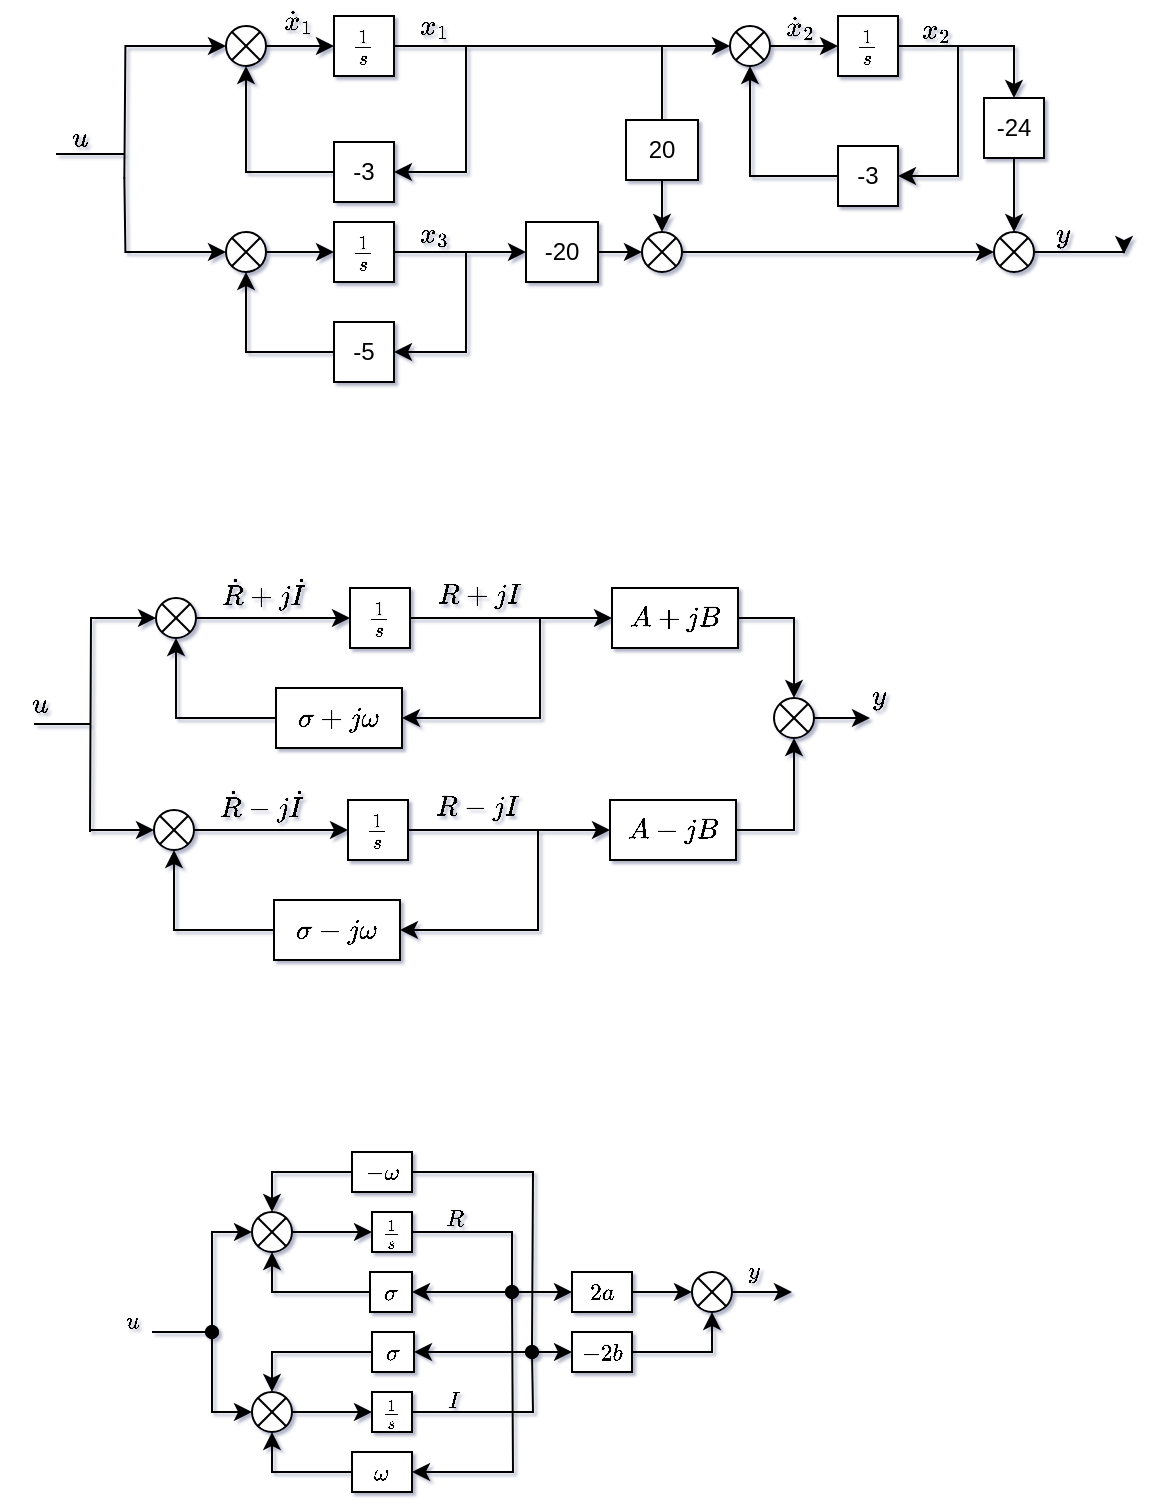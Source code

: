 <mxfile>
    <diagram id="BB-P8LQBv9p690ByxCHv" name="Página-1">
        <mxGraphModel dx="604" dy="422" grid="1" gridSize="1" guides="0" tooltips="1" connect="1" arrows="1" fold="1" page="1" pageScale="1" pageWidth="827" pageHeight="1169" background="none" math="1" shadow="1">
            <root>
                <mxCell id="0"/>
                <mxCell id="1" parent="0"/>
                <mxCell id="FZvzwjzBKpcImFm5YrXo-7" value="\(x_2\)" style="text;html=1;align=center;verticalAlign=middle;resizable=0;points=[];autosize=1;" parent="1" vertex="1">
                    <mxGeometry x="639" y="119" width="54" height="28" as="geometry"/>
                </mxCell>
                <mxCell id="_RkswcxPKLXW6ceY8JrJ-8" style="edgeStyle=orthogonalEdgeStyle;rounded=0;orthogonalLoop=1;jettySize=auto;html=1;exitX=1;exitY=0.5;exitDx=0;exitDy=0;entryX=1;entryY=0.5;entryDx=0;entryDy=0;" parent="1" source="_RkswcxPKLXW6ceY8JrJ-1" target="_RkswcxPKLXW6ceY8JrJ-4" edge="1">
                    <mxGeometry relative="1" as="geometry">
                        <Array as="points">
                            <mxPoint x="431" y="141"/>
                            <mxPoint x="431" y="204"/>
                        </Array>
                    </mxGeometry>
                </mxCell>
                <mxCell id="_RkswcxPKLXW6ceY8JrJ-1" value="\(\frac{1}{s}\)" style="rounded=0;whiteSpace=wrap;html=1;" parent="1" vertex="1">
                    <mxGeometry x="365" y="126" width="30" height="30" as="geometry"/>
                </mxCell>
                <mxCell id="_RkswcxPKLXW6ceY8JrJ-5" value="" style="edgeStyle=orthogonalEdgeStyle;rounded=0;orthogonalLoop=1;jettySize=auto;html=1;" parent="1" source="_RkswcxPKLXW6ceY8JrJ-2" target="_RkswcxPKLXW6ceY8JrJ-1" edge="1">
                    <mxGeometry relative="1" as="geometry"/>
                </mxCell>
                <mxCell id="0LmL37Ir94_41o80-0yw-110" style="edgeStyle=orthogonalEdgeStyle;rounded=0;orthogonalLoop=1;jettySize=auto;html=1;exitX=0;exitY=0.5;exitDx=0;exitDy=0;fontSize=10;startArrow=classic;startFill=1;endArrow=none;endFill=0;" parent="1" source="_RkswcxPKLXW6ceY8JrJ-2" edge="1">
                    <mxGeometry relative="1" as="geometry">
                        <mxPoint x="260.176" y="207.353" as="targetPoint"/>
                    </mxGeometry>
                </mxCell>
                <mxCell id="_RkswcxPKLXW6ceY8JrJ-2" value="" style="shape=sumEllipse;perimeter=ellipsePerimeter;whiteSpace=wrap;html=1;backgroundOutline=1;" parent="1" vertex="1">
                    <mxGeometry x="311" y="131" width="20" height="20" as="geometry"/>
                </mxCell>
                <mxCell id="_RkswcxPKLXW6ceY8JrJ-7" style="edgeStyle=orthogonalEdgeStyle;rounded=0;orthogonalLoop=1;jettySize=auto;html=1;entryX=0.5;entryY=1;entryDx=0;entryDy=0;" parent="1" source="_RkswcxPKLXW6ceY8JrJ-4" target="_RkswcxPKLXW6ceY8JrJ-2" edge="1">
                    <mxGeometry relative="1" as="geometry"/>
                </mxCell>
                <mxCell id="_RkswcxPKLXW6ceY8JrJ-4" value="-3" style="rounded=0;whiteSpace=wrap;html=1;" parent="1" vertex="1">
                    <mxGeometry x="365" y="189" width="30" height="30" as="geometry"/>
                </mxCell>
                <mxCell id="_RkswcxPKLXW6ceY8JrJ-9" style="edgeStyle=orthogonalEdgeStyle;rounded=0;orthogonalLoop=1;jettySize=auto;html=1;exitX=1;exitY=0.5;exitDx=0;exitDy=0;entryX=1;entryY=0.5;entryDx=0;entryDy=0;" parent="1" source="_RkswcxPKLXW6ceY8JrJ-10" target="_RkswcxPKLXW6ceY8JrJ-14" edge="1">
                    <mxGeometry relative="1" as="geometry">
                        <Array as="points">
                            <mxPoint x="431" y="244"/>
                            <mxPoint x="431" y="294"/>
                        </Array>
                    </mxGeometry>
                </mxCell>
                <mxCell id="_RkswcxPKLXW6ceY8JrJ-10" value="\(\frac{1}{s}\)" style="rounded=0;whiteSpace=wrap;html=1;" parent="1" vertex="1">
                    <mxGeometry x="365" y="229" width="30" height="30" as="geometry"/>
                </mxCell>
                <mxCell id="_RkswcxPKLXW6ceY8JrJ-11" value="" style="edgeStyle=orthogonalEdgeStyle;rounded=0;orthogonalLoop=1;jettySize=auto;html=1;" parent="1" source="_RkswcxPKLXW6ceY8JrJ-12" target="_RkswcxPKLXW6ceY8JrJ-10" edge="1">
                    <mxGeometry relative="1" as="geometry"/>
                </mxCell>
                <mxCell id="0LmL37Ir94_41o80-0yw-111" style="edgeStyle=orthogonalEdgeStyle;rounded=0;orthogonalLoop=1;jettySize=auto;html=1;exitX=0;exitY=0.5;exitDx=0;exitDy=0;fontSize=10;startArrow=classic;startFill=1;endArrow=none;endFill=0;" parent="1" source="_RkswcxPKLXW6ceY8JrJ-12" edge="1">
                    <mxGeometry relative="1" as="geometry">
                        <mxPoint x="260.176" y="206.765" as="targetPoint"/>
                    </mxGeometry>
                </mxCell>
                <mxCell id="_RkswcxPKLXW6ceY8JrJ-12" value="" style="shape=sumEllipse;perimeter=ellipsePerimeter;whiteSpace=wrap;html=1;backgroundOutline=1;" parent="1" vertex="1">
                    <mxGeometry x="311" y="234" width="20" height="20" as="geometry"/>
                </mxCell>
                <mxCell id="_RkswcxPKLXW6ceY8JrJ-13" style="edgeStyle=orthogonalEdgeStyle;rounded=0;orthogonalLoop=1;jettySize=auto;html=1;entryX=0.5;entryY=1;entryDx=0;entryDy=0;" parent="1" source="_RkswcxPKLXW6ceY8JrJ-14" target="_RkswcxPKLXW6ceY8JrJ-12" edge="1">
                    <mxGeometry relative="1" as="geometry"/>
                </mxCell>
                <mxCell id="_RkswcxPKLXW6ceY8JrJ-14" value="-5" style="rounded=0;whiteSpace=wrap;html=1;" parent="1" vertex="1">
                    <mxGeometry x="365" y="279" width="30" height="30" as="geometry"/>
                </mxCell>
                <mxCell id="_RkswcxPKLXW6ceY8JrJ-21" value="" style="endArrow=none;html=1;" parent="1" edge="1">
                    <mxGeometry width="50" height="50" relative="1" as="geometry">
                        <mxPoint x="226" y="195" as="sourcePoint"/>
                        <mxPoint x="260" y="195" as="targetPoint"/>
                    </mxGeometry>
                </mxCell>
                <mxCell id="0LmL37Ir94_41o80-0yw-107" style="edgeStyle=orthogonalEdgeStyle;rounded=0;orthogonalLoop=1;jettySize=auto;html=1;exitX=1;exitY=0.5;exitDx=0;exitDy=0;entryX=0;entryY=0.5;entryDx=0;entryDy=0;fontSize=10;startArrow=none;startFill=0;endArrow=classic;endFill=1;" parent="1" source="_RkswcxPKLXW6ceY8JrJ-27" target="FZvzwjzBKpcImFm5YrXo-18" edge="1">
                    <mxGeometry relative="1" as="geometry"/>
                </mxCell>
                <mxCell id="0LmL37Ir94_41o80-0yw-109" style="edgeStyle=orthogonalEdgeStyle;rounded=0;orthogonalLoop=1;jettySize=auto;html=1;exitX=0;exitY=0.5;exitDx=0;exitDy=0;fontSize=10;startArrow=classic;startFill=1;endArrow=none;endFill=0;" parent="1" source="_RkswcxPKLXW6ceY8JrJ-27" edge="1">
                    <mxGeometry relative="1" as="geometry">
                        <mxPoint x="431" y="244" as="targetPoint"/>
                    </mxGeometry>
                </mxCell>
                <mxCell id="_RkswcxPKLXW6ceY8JrJ-27" value="-20" style="rounded=0;whiteSpace=wrap;html=1;" parent="1" vertex="1">
                    <mxGeometry x="461" y="229" width="36" height="30" as="geometry"/>
                </mxCell>
                <mxCell id="_RkswcxPKLXW6ceY8JrJ-36" style="edgeStyle=orthogonalEdgeStyle;rounded=0;orthogonalLoop=1;jettySize=auto;html=1;exitX=1;exitY=0.5;exitDx=0;exitDy=0;startArrow=none;startFill=0;endArrow=classic;endFill=1;" parent="1" source="_RkswcxPKLXW6ceY8JrJ-32" edge="1">
                    <mxGeometry relative="1" as="geometry">
                        <mxPoint x="760" y="245" as="targetPoint"/>
                        <Array as="points">
                            <mxPoint x="755" y="244"/>
                            <mxPoint x="755" y="244"/>
                        </Array>
                    </mxGeometry>
                </mxCell>
                <mxCell id="FZvzwjzBKpcImFm5YrXo-23" style="edgeStyle=orthogonalEdgeStyle;rounded=0;orthogonalLoop=1;jettySize=auto;html=1;exitX=0.5;exitY=0;exitDx=0;exitDy=0;entryX=0.5;entryY=1;entryDx=0;entryDy=0;startArrow=classic;startFill=1;endArrow=none;endFill=0;" parent="1" source="_RkswcxPKLXW6ceY8JrJ-32" target="FZvzwjzBKpcImFm5YrXo-11" edge="1">
                    <mxGeometry relative="1" as="geometry"/>
                </mxCell>
                <mxCell id="FZvzwjzBKpcImFm5YrXo-24" style="edgeStyle=orthogonalEdgeStyle;rounded=0;orthogonalLoop=1;jettySize=auto;html=1;exitX=0;exitY=0.5;exitDx=0;exitDy=0;entryX=1;entryY=0.5;entryDx=0;entryDy=0;startArrow=classic;startFill=1;endArrow=none;endFill=0;" parent="1" source="_RkswcxPKLXW6ceY8JrJ-32" target="FZvzwjzBKpcImFm5YrXo-18" edge="1">
                    <mxGeometry relative="1" as="geometry"/>
                </mxCell>
                <mxCell id="_RkswcxPKLXW6ceY8JrJ-32" value="" style="shape=sumEllipse;perimeter=ellipsePerimeter;whiteSpace=wrap;html=1;backgroundOutline=1;" parent="1" vertex="1">
                    <mxGeometry x="695" y="234" width="20" height="20" as="geometry"/>
                </mxCell>
                <mxCell id="_RkswcxPKLXW6ceY8JrJ-37" value="\(x_1\)" style="text;html=1;align=center;verticalAlign=middle;resizable=0;points=[];autosize=1;" parent="1" vertex="1">
                    <mxGeometry x="392" y="121" width="46" height="20" as="geometry"/>
                </mxCell>
                <mxCell id="_RkswcxPKLXW6ceY8JrJ-38" value="\(x_3\)" style="text;html=1;align=center;verticalAlign=middle;resizable=0;points=[];autosize=1;" parent="1" vertex="1">
                    <mxGeometry x="388" y="221" width="54" height="28" as="geometry"/>
                </mxCell>
                <mxCell id="_RkswcxPKLXW6ceY8JrJ-40" value="\(y\)" style="text;html=1;align=center;verticalAlign=middle;resizable=0;points=[];autosize=1;" parent="1" vertex="1">
                    <mxGeometry x="713" y="225" width="32" height="20" as="geometry"/>
                </mxCell>
                <mxCell id="_RkswcxPKLXW6ceY8JrJ-41" value="\(u\)" style="text;html=1;align=center;verticalAlign=middle;resizable=0;points=[];autosize=1;" parent="1" vertex="1">
                    <mxGeometry x="222" y="177" width="32" height="20" as="geometry"/>
                </mxCell>
                <mxCell id="_RkswcxPKLXW6ceY8JrJ-42" value="\(\dot{x}_1\)" style="text;html=1;align=center;verticalAlign=middle;resizable=0;points=[];autosize=1;" parent="1" vertex="1">
                    <mxGeometry x="310" y="119" width="74" height="20" as="geometry"/>
                </mxCell>
                <mxCell id="FZvzwjzBKpcImFm5YrXo-1" style="edgeStyle=orthogonalEdgeStyle;rounded=0;orthogonalLoop=1;jettySize=auto;html=1;exitX=1;exitY=0.5;exitDx=0;exitDy=0;entryX=1;entryY=0.5;entryDx=0;entryDy=0;" parent="1" source="FZvzwjzBKpcImFm5YrXo-2" target="FZvzwjzBKpcImFm5YrXo-6" edge="1">
                    <mxGeometry relative="1" as="geometry">
                        <Array as="points">
                            <mxPoint x="677" y="141"/>
                            <mxPoint x="677" y="206"/>
                        </Array>
                    </mxGeometry>
                </mxCell>
                <mxCell id="FZvzwjzBKpcImFm5YrXo-2" value="\(\frac{1}{s}\)" style="rounded=0;whiteSpace=wrap;html=1;" parent="1" vertex="1">
                    <mxGeometry x="617" y="126" width="30" height="30" as="geometry"/>
                </mxCell>
                <mxCell id="FZvzwjzBKpcImFm5YrXo-3" value="" style="edgeStyle=orthogonalEdgeStyle;rounded=0;orthogonalLoop=1;jettySize=auto;html=1;" parent="1" source="FZvzwjzBKpcImFm5YrXo-4" target="FZvzwjzBKpcImFm5YrXo-2" edge="1">
                    <mxGeometry relative="1" as="geometry"/>
                </mxCell>
                <mxCell id="FZvzwjzBKpcImFm5YrXo-10" style="edgeStyle=orthogonalEdgeStyle;rounded=0;orthogonalLoop=1;jettySize=auto;html=1;startArrow=classic;startFill=1;endArrow=none;endFill=0;" parent="1" source="FZvzwjzBKpcImFm5YrXo-4" edge="1">
                    <mxGeometry relative="1" as="geometry">
                        <mxPoint x="431" y="141" as="targetPoint"/>
                        <Array as="points">
                            <mxPoint x="489" y="141"/>
                        </Array>
                    </mxGeometry>
                </mxCell>
                <mxCell id="FZvzwjzBKpcImFm5YrXo-4" value="" style="shape=sumEllipse;perimeter=ellipsePerimeter;whiteSpace=wrap;html=1;backgroundOutline=1;" parent="1" vertex="1">
                    <mxGeometry x="563" y="131" width="20" height="20" as="geometry"/>
                </mxCell>
                <mxCell id="FZvzwjzBKpcImFm5YrXo-5" style="edgeStyle=orthogonalEdgeStyle;rounded=0;orthogonalLoop=1;jettySize=auto;html=1;entryX=0.5;entryY=1;entryDx=0;entryDy=0;" parent="1" source="FZvzwjzBKpcImFm5YrXo-6" target="FZvzwjzBKpcImFm5YrXo-4" edge="1">
                    <mxGeometry relative="1" as="geometry"/>
                </mxCell>
                <mxCell id="FZvzwjzBKpcImFm5YrXo-6" value="-3" style="rounded=0;whiteSpace=wrap;html=1;" parent="1" vertex="1">
                    <mxGeometry x="617" y="191" width="30" height="30" as="geometry"/>
                </mxCell>
                <mxCell id="FZvzwjzBKpcImFm5YrXo-8" value="\(\dot{x}_2\)" style="text;html=1;align=center;verticalAlign=middle;resizable=0;points=[];autosize=1;" parent="1" vertex="1">
                    <mxGeometry x="557" y="118" width="82" height="28" as="geometry"/>
                </mxCell>
                <mxCell id="0LmL37Ir94_41o80-0yw-114" style="edgeStyle=orthogonalEdgeStyle;rounded=0;orthogonalLoop=1;jettySize=auto;html=1;exitX=0.5;exitY=0;exitDx=0;exitDy=0;fontSize=10;startArrow=classic;startFill=1;endArrow=none;endFill=0;" parent="1" source="FZvzwjzBKpcImFm5YrXo-11" edge="1">
                    <mxGeometry relative="1" as="geometry">
                        <mxPoint x="677" y="141" as="targetPoint"/>
                        <Array as="points">
                            <mxPoint x="705" y="141"/>
                        </Array>
                    </mxGeometry>
                </mxCell>
                <mxCell id="FZvzwjzBKpcImFm5YrXo-11" value="-24" style="rounded=0;whiteSpace=wrap;html=1;" parent="1" vertex="1">
                    <mxGeometry x="690" y="167" width="30" height="30" as="geometry"/>
                </mxCell>
                <mxCell id="FZvzwjzBKpcImFm5YrXo-19" style="edgeStyle=orthogonalEdgeStyle;rounded=0;orthogonalLoop=1;jettySize=auto;html=1;exitX=0.5;exitY=0;exitDx=0;exitDy=0;startArrow=none;startFill=1;endArrow=none;endFill=0;" parent="1" source="_RkswcxPKLXW6ceY8JrJ-26" edge="1">
                    <mxGeometry relative="1" as="geometry">
                        <mxPoint x="529" y="141" as="targetPoint"/>
                    </mxGeometry>
                </mxCell>
                <mxCell id="FZvzwjzBKpcImFm5YrXo-18" value="" style="shape=sumEllipse;perimeter=ellipsePerimeter;whiteSpace=wrap;html=1;backgroundOutline=1;" parent="1" vertex="1">
                    <mxGeometry x="519" y="234" width="20" height="20" as="geometry"/>
                </mxCell>
                <mxCell id="0LmL37Ir94_41o80-0yw-1" style="edgeStyle=orthogonalEdgeStyle;rounded=0;orthogonalLoop=1;jettySize=auto;html=1;exitX=1;exitY=0.5;exitDx=0;exitDy=0;entryX=1;entryY=0.5;entryDx=0;entryDy=0;" parent="1" source="0LmL37Ir94_41o80-0yw-2" target="0LmL37Ir94_41o80-0yw-6" edge="1">
                    <mxGeometry relative="1" as="geometry">
                        <Array as="points">
                            <mxPoint x="468" y="427"/>
                            <mxPoint x="468" y="477"/>
                        </Array>
                    </mxGeometry>
                </mxCell>
                <mxCell id="0LmL37Ir94_41o80-0yw-2" value="\(\frac{1}{s}\)" style="rounded=0;whiteSpace=wrap;html=1;" parent="1" vertex="1">
                    <mxGeometry x="373" y="412" width="30" height="30" as="geometry"/>
                </mxCell>
                <mxCell id="0LmL37Ir94_41o80-0yw-3" value="" style="edgeStyle=orthogonalEdgeStyle;rounded=0;orthogonalLoop=1;jettySize=auto;html=1;" parent="1" source="0LmL37Ir94_41o80-0yw-4" target="0LmL37Ir94_41o80-0yw-2" edge="1">
                    <mxGeometry relative="1" as="geometry"/>
                </mxCell>
                <mxCell id="0LmL37Ir94_41o80-0yw-10" style="edgeStyle=orthogonalEdgeStyle;rounded=0;orthogonalLoop=1;jettySize=auto;html=1;startArrow=classic;startFill=1;endArrow=none;endFill=0;" parent="1" source="0LmL37Ir94_41o80-0yw-4" edge="1">
                    <mxGeometry relative="1" as="geometry">
                        <mxPoint x="243" y="534" as="targetPoint"/>
                    </mxGeometry>
                </mxCell>
                <mxCell id="0LmL37Ir94_41o80-0yw-4" value="" style="shape=sumEllipse;perimeter=ellipsePerimeter;whiteSpace=wrap;html=1;backgroundOutline=1;" parent="1" vertex="1">
                    <mxGeometry x="276" y="417" width="20" height="20" as="geometry"/>
                </mxCell>
                <mxCell id="0LmL37Ir94_41o80-0yw-5" style="edgeStyle=orthogonalEdgeStyle;rounded=0;orthogonalLoop=1;jettySize=auto;html=1;entryX=0.5;entryY=1;entryDx=0;entryDy=0;" parent="1" source="0LmL37Ir94_41o80-0yw-6" target="0LmL37Ir94_41o80-0yw-4" edge="1">
                    <mxGeometry relative="1" as="geometry"/>
                </mxCell>
                <mxCell id="0LmL37Ir94_41o80-0yw-6" value="\(\sigma+j\omega\)" style="rounded=0;whiteSpace=wrap;html=1;" parent="1" vertex="1">
                    <mxGeometry x="336" y="462" width="63" height="30" as="geometry"/>
                </mxCell>
                <mxCell id="0LmL37Ir94_41o80-0yw-7" value="\(R+jI\)" style="text;html=1;align=center;verticalAlign=middle;resizable=0;points=[];autosize=1;" parent="1" vertex="1">
                    <mxGeometry x="409" y="401" width="55" height="27" as="geometry"/>
                </mxCell>
                <mxCell id="0LmL37Ir94_41o80-0yw-8" value="\(\dot{R}+j\dot{I}\)" style="text;html=1;align=center;verticalAlign=middle;resizable=0;points=[];autosize=1;" parent="1" vertex="1">
                    <mxGeometry x="273" y="400" width="111" height="27" as="geometry"/>
                </mxCell>
                <mxCell id="0LmL37Ir94_41o80-0yw-11" value="\(u\)" style="text;html=1;align=center;verticalAlign=middle;resizable=0;points=[];autosize=1;strokeColor=none;fillColor=none;" parent="1" vertex="1">
                    <mxGeometry x="198" y="456" width="40" height="27" as="geometry"/>
                </mxCell>
                <mxCell id="0LmL37Ir94_41o80-0yw-14" style="edgeStyle=orthogonalEdgeStyle;rounded=0;orthogonalLoop=1;jettySize=auto;html=1;startArrow=classic;startFill=1;endArrow=none;endFill=0;" parent="1" source="0LmL37Ir94_41o80-0yw-12" edge="1">
                    <mxGeometry relative="1" as="geometry">
                        <mxPoint x="468" y="427" as="targetPoint"/>
                    </mxGeometry>
                </mxCell>
                <mxCell id="0LmL37Ir94_41o80-0yw-15" style="edgeStyle=orthogonalEdgeStyle;rounded=0;orthogonalLoop=1;jettySize=auto;html=1;startArrow=none;startFill=0;endArrow=classic;endFill=1;entryX=0.5;entryY=0;entryDx=0;entryDy=0;" parent="1" source="0LmL37Ir94_41o80-0yw-12" target="0LmL37Ir94_41o80-0yw-29" edge="1">
                    <mxGeometry relative="1" as="geometry">
                        <mxPoint x="613" y="427" as="targetPoint"/>
                    </mxGeometry>
                </mxCell>
                <mxCell id="0LmL37Ir94_41o80-0yw-12" value="\(A+jB\)" style="rounded=0;whiteSpace=wrap;html=1;" parent="1" vertex="1">
                    <mxGeometry x="504" y="412" width="63" height="30" as="geometry"/>
                </mxCell>
                <mxCell id="0LmL37Ir94_41o80-0yw-16" style="edgeStyle=orthogonalEdgeStyle;rounded=0;orthogonalLoop=1;jettySize=auto;html=1;exitX=1;exitY=0.5;exitDx=0;exitDy=0;entryX=1;entryY=0.5;entryDx=0;entryDy=0;" parent="1" source="0LmL37Ir94_41o80-0yw-17" target="0LmL37Ir94_41o80-0yw-22" edge="1">
                    <mxGeometry relative="1" as="geometry">
                        <Array as="points">
                            <mxPoint x="467" y="533"/>
                            <mxPoint x="467" y="583"/>
                        </Array>
                    </mxGeometry>
                </mxCell>
                <mxCell id="0LmL37Ir94_41o80-0yw-17" value="\(\frac{1}{s}\)" style="rounded=0;whiteSpace=wrap;html=1;" parent="1" vertex="1">
                    <mxGeometry x="372" y="518" width="30" height="30" as="geometry"/>
                </mxCell>
                <mxCell id="0LmL37Ir94_41o80-0yw-18" value="" style="edgeStyle=orthogonalEdgeStyle;rounded=0;orthogonalLoop=1;jettySize=auto;html=1;" parent="1" source="0LmL37Ir94_41o80-0yw-20" target="0LmL37Ir94_41o80-0yw-17" edge="1">
                    <mxGeometry relative="1" as="geometry"/>
                </mxCell>
                <mxCell id="0LmL37Ir94_41o80-0yw-19" style="edgeStyle=orthogonalEdgeStyle;rounded=0;orthogonalLoop=1;jettySize=auto;html=1;startArrow=classic;startFill=1;endArrow=none;endFill=0;" parent="1" source="0LmL37Ir94_41o80-0yw-20" edge="1">
                    <mxGeometry relative="1" as="geometry">
                        <mxPoint x="243" y="533" as="targetPoint"/>
                    </mxGeometry>
                </mxCell>
                <mxCell id="0LmL37Ir94_41o80-0yw-20" value="" style="shape=sumEllipse;perimeter=ellipsePerimeter;whiteSpace=wrap;html=1;backgroundOutline=1;" parent="1" vertex="1">
                    <mxGeometry x="275" y="523" width="20" height="20" as="geometry"/>
                </mxCell>
                <mxCell id="0LmL37Ir94_41o80-0yw-21" style="edgeStyle=orthogonalEdgeStyle;rounded=0;orthogonalLoop=1;jettySize=auto;html=1;entryX=0.5;entryY=1;entryDx=0;entryDy=0;" parent="1" source="0LmL37Ir94_41o80-0yw-22" target="0LmL37Ir94_41o80-0yw-20" edge="1">
                    <mxGeometry relative="1" as="geometry"/>
                </mxCell>
                <mxCell id="0LmL37Ir94_41o80-0yw-22" value="\(\sigma-j\omega\)" style="rounded=0;whiteSpace=wrap;html=1;" parent="1" vertex="1">
                    <mxGeometry x="335" y="568" width="63" height="30" as="geometry"/>
                </mxCell>
                <mxCell id="0LmL37Ir94_41o80-0yw-23" value="\(R-jI\)" style="text;html=1;align=center;verticalAlign=middle;resizable=0;points=[];autosize=1;" parent="1" vertex="1">
                    <mxGeometry x="410" y="507" width="52" height="27" as="geometry"/>
                </mxCell>
                <mxCell id="0LmL37Ir94_41o80-0yw-24" value="\(\dot{R}-j\dot{I}\)" style="text;html=1;align=center;verticalAlign=middle;resizable=0;points=[];autosize=1;" parent="1" vertex="1">
                    <mxGeometry x="274" y="506" width="108" height="27" as="geometry"/>
                </mxCell>
                <mxCell id="0LmL37Ir94_41o80-0yw-26" style="edgeStyle=orthogonalEdgeStyle;rounded=0;orthogonalLoop=1;jettySize=auto;html=1;startArrow=classic;startFill=1;endArrow=none;endFill=0;" parent="1" source="0LmL37Ir94_41o80-0yw-28" edge="1">
                    <mxGeometry relative="1" as="geometry">
                        <mxPoint x="467" y="533" as="targetPoint"/>
                    </mxGeometry>
                </mxCell>
                <mxCell id="0LmL37Ir94_41o80-0yw-27" style="edgeStyle=orthogonalEdgeStyle;rounded=0;orthogonalLoop=1;jettySize=auto;html=1;startArrow=none;startFill=0;endArrow=classic;endFill=1;entryX=0.5;entryY=1;entryDx=0;entryDy=0;" parent="1" source="0LmL37Ir94_41o80-0yw-28" target="0LmL37Ir94_41o80-0yw-29" edge="1">
                    <mxGeometry relative="1" as="geometry">
                        <mxPoint x="612" y="533" as="targetPoint"/>
                    </mxGeometry>
                </mxCell>
                <mxCell id="0LmL37Ir94_41o80-0yw-28" value="\(A-jB\)" style="rounded=0;whiteSpace=wrap;html=1;" parent="1" vertex="1">
                    <mxGeometry x="503" y="518" width="63" height="30" as="geometry"/>
                </mxCell>
                <mxCell id="0LmL37Ir94_41o80-0yw-31" style="edgeStyle=orthogonalEdgeStyle;rounded=0;orthogonalLoop=1;jettySize=auto;html=1;exitX=1;exitY=0.5;exitDx=0;exitDy=0;startArrow=none;startFill=0;endArrow=classic;endFill=1;" parent="1" source="0LmL37Ir94_41o80-0yw-29" edge="1">
                    <mxGeometry relative="1" as="geometry">
                        <mxPoint x="633" y="477" as="targetPoint"/>
                    </mxGeometry>
                </mxCell>
                <mxCell id="0LmL37Ir94_41o80-0yw-29" value="" style="shape=sumEllipse;perimeter=ellipsePerimeter;whiteSpace=wrap;html=1;backgroundOutline=1;" parent="1" vertex="1">
                    <mxGeometry x="585" y="467" width="20" height="20" as="geometry"/>
                </mxCell>
                <mxCell id="0LmL37Ir94_41o80-0yw-30" value="" style="endArrow=none;html=1;rounded=0;" parent="1" edge="1">
                    <mxGeometry width="50" height="50" relative="1" as="geometry">
                        <mxPoint x="215" y="480" as="sourcePoint"/>
                        <mxPoint x="243" y="480" as="targetPoint"/>
                    </mxGeometry>
                </mxCell>
                <mxCell id="0LmL37Ir94_41o80-0yw-32" value="\(y\)" style="text;html=1;align=center;verticalAlign=middle;resizable=0;points=[];autosize=1;strokeColor=none;fillColor=none;" parent="1" vertex="1">
                    <mxGeometry x="617" y="452" width="40" height="27" as="geometry"/>
                </mxCell>
                <mxCell id="0LmL37Ir94_41o80-0yw-35" style="edgeStyle=orthogonalEdgeStyle;rounded=0;orthogonalLoop=1;jettySize=auto;html=1;exitX=1;exitY=0.5;exitDx=0;exitDy=0;entryX=1;entryY=0.5;entryDx=0;entryDy=0;" parent="1" source="0LmL37Ir94_41o80-0yw-73" target="0LmL37Ir94_41o80-0yw-40" edge="1">
                    <mxGeometry relative="1" as="geometry">
                        <Array as="points">
                            <mxPoint x="454" y="734"/>
                            <mxPoint x="454" y="764"/>
                        </Array>
                        <mxPoint x="404" y="714" as="sourcePoint"/>
                    </mxGeometry>
                </mxCell>
                <mxCell id="0LmL37Ir94_41o80-0yw-56" style="edgeStyle=orthogonalEdgeStyle;rounded=0;orthogonalLoop=1;jettySize=auto;html=1;exitX=0;exitY=0.5;exitDx=0;exitDy=0;startArrow=none;startFill=0;endArrow=classic;endFill=1;entryX=0.5;entryY=1;entryDx=0;entryDy=0;" parent="1" source="0LmL37Ir94_41o80-0yw-40" target="0LmL37Ir94_41o80-0yw-54" edge="1">
                    <mxGeometry relative="1" as="geometry">
                        <mxPoint x="334" y="764" as="targetPoint"/>
                    </mxGeometry>
                </mxCell>
                <mxCell id="0LmL37Ir94_41o80-0yw-40" value="&lt;font style=&quot;font-size: 10px;&quot;&gt;\(\sigma\)&lt;/font&gt;" style="rounded=0;whiteSpace=wrap;html=1;" parent="1" vertex="1">
                    <mxGeometry x="383" y="754" width="21" height="20" as="geometry"/>
                </mxCell>
                <mxCell id="0LmL37Ir94_41o80-0yw-41" value="\(R\)" style="text;html=1;align=center;verticalAlign=middle;resizable=0;points=[];autosize=1;fontSize=10;" parent="1" vertex="1">
                    <mxGeometry x="405" y="713" width="40" height="30" as="geometry"/>
                </mxCell>
                <mxCell id="0LmL37Ir94_41o80-0yw-57" style="edgeStyle=orthogonalEdgeStyle;rounded=0;orthogonalLoop=1;jettySize=auto;html=1;exitX=1;exitY=0.5;exitDx=0;exitDy=0;entryX=0;entryY=0.5;entryDx=0;entryDy=0;fontSize=10;startArrow=none;startFill=0;endArrow=classic;endFill=1;" parent="1" source="0LmL37Ir94_41o80-0yw-54" edge="1">
                    <mxGeometry relative="1" as="geometry">
                        <mxPoint x="384" y="734" as="targetPoint"/>
                    </mxGeometry>
                </mxCell>
                <mxCell id="0LmL37Ir94_41o80-0yw-70" style="edgeStyle=orthogonalEdgeStyle;rounded=0;orthogonalLoop=1;jettySize=auto;html=1;exitX=0.5;exitY=0;exitDx=0;exitDy=0;fontSize=10;startArrow=classic;startFill=1;endArrow=none;endFill=0;" parent="1" source="0LmL37Ir94_41o80-0yw-54" edge="1">
                    <mxGeometry relative="1" as="geometry">
                        <mxPoint x="464" y="794" as="targetPoint"/>
                    </mxGeometry>
                </mxCell>
                <mxCell id="0LmL37Ir94_41o80-0yw-87" style="edgeStyle=orthogonalEdgeStyle;rounded=0;orthogonalLoop=1;jettySize=auto;html=1;exitX=0;exitY=0.5;exitDx=0;exitDy=0;fontSize=10;startArrow=classic;startFill=1;endArrow=oval;endFill=1;" parent="1" source="0LmL37Ir94_41o80-0yw-54" edge="1">
                    <mxGeometry relative="1" as="geometry">
                        <mxPoint x="304" y="784" as="targetPoint"/>
                    </mxGeometry>
                </mxCell>
                <mxCell id="0LmL37Ir94_41o80-0yw-54" value="" style="shape=sumEllipse;perimeter=ellipsePerimeter;whiteSpace=wrap;html=1;backgroundOutline=1;" parent="1" vertex="1">
                    <mxGeometry x="324" y="724" width="20" height="20" as="geometry"/>
                </mxCell>
                <mxCell id="0LmL37Ir94_41o80-0yw-72" style="edgeStyle=orthogonalEdgeStyle;rounded=0;orthogonalLoop=1;jettySize=auto;html=1;exitX=1;exitY=0.5;exitDx=0;exitDy=0;fontSize=10;startArrow=none;startFill=0;endArrow=none;endFill=0;" parent="1" source="0LmL37Ir94_41o80-0yw-60" edge="1">
                    <mxGeometry relative="1" as="geometry">
                        <mxPoint x="464" y="794" as="targetPoint"/>
                    </mxGeometry>
                </mxCell>
                <mxCell id="0LmL37Ir94_41o80-0yw-77" style="edgeStyle=orthogonalEdgeStyle;rounded=0;orthogonalLoop=1;jettySize=auto;html=1;exitX=0;exitY=0.5;exitDx=0;exitDy=0;entryX=1;entryY=0.5;entryDx=0;entryDy=0;fontSize=10;startArrow=classic;startFill=1;endArrow=none;endFill=0;" parent="1" source="0LmL37Ir94_41o80-0yw-60" target="0LmL37Ir94_41o80-0yw-66" edge="1">
                    <mxGeometry relative="1" as="geometry"/>
                </mxCell>
                <mxCell id="0LmL37Ir94_41o80-0yw-60" value="&lt;font style=&quot;font-size: 10px;&quot;&gt;\(\frac{1}{s}\)&lt;/font&gt;" style="rounded=0;whiteSpace=wrap;html=1;" parent="1" vertex="1">
                    <mxGeometry x="384" y="814" width="20" height="20" as="geometry"/>
                </mxCell>
                <mxCell id="0LmL37Ir94_41o80-0yw-80" style="edgeStyle=orthogonalEdgeStyle;rounded=0;orthogonalLoop=1;jettySize=auto;html=1;exitX=0.5;exitY=0;exitDx=0;exitDy=0;entryX=0;entryY=0.5;entryDx=0;entryDy=0;fontSize=10;startArrow=classic;startFill=1;endArrow=none;endFill=0;" parent="1" source="0LmL37Ir94_41o80-0yw-66" target="0LmL37Ir94_41o80-0yw-75" edge="1">
                    <mxGeometry relative="1" as="geometry"/>
                </mxCell>
                <mxCell id="0LmL37Ir94_41o80-0yw-85" style="edgeStyle=orthogonalEdgeStyle;rounded=0;orthogonalLoop=1;jettySize=auto;html=1;exitX=0.5;exitY=1;exitDx=0;exitDy=0;entryX=0;entryY=0.5;entryDx=0;entryDy=0;fontSize=10;startArrow=classic;startFill=1;endArrow=none;endFill=0;" parent="1" source="0LmL37Ir94_41o80-0yw-66" target="0LmL37Ir94_41o80-0yw-83" edge="1">
                    <mxGeometry relative="1" as="geometry"/>
                </mxCell>
                <mxCell id="0LmL37Ir94_41o80-0yw-88" style="edgeStyle=orthogonalEdgeStyle;rounded=0;orthogonalLoop=1;jettySize=auto;html=1;exitX=0;exitY=0.5;exitDx=0;exitDy=0;fontSize=10;startArrow=classic;startFill=1;endArrow=oval;endFill=1;" parent="1" source="0LmL37Ir94_41o80-0yw-66" edge="1">
                    <mxGeometry relative="1" as="geometry">
                        <mxPoint x="304" y="784" as="targetPoint"/>
                    </mxGeometry>
                </mxCell>
                <mxCell id="0LmL37Ir94_41o80-0yw-66" value="" style="shape=sumEllipse;perimeter=ellipsePerimeter;whiteSpace=wrap;html=1;backgroundOutline=1;" parent="1" vertex="1">
                    <mxGeometry x="324" y="814" width="20" height="20" as="geometry"/>
                </mxCell>
                <mxCell id="0LmL37Ir94_41o80-0yw-73" value="&lt;font style=&quot;font-size: 10px;&quot;&gt;\(\frac{1}{s}\)&lt;/font&gt;" style="rounded=0;whiteSpace=wrap;html=1;" parent="1" vertex="1">
                    <mxGeometry x="384" y="724" width="20" height="20" as="geometry"/>
                </mxCell>
                <mxCell id="0LmL37Ir94_41o80-0yw-74" value="&lt;font style=&quot;font-size: 10px;&quot;&gt;\(-\omega\)&lt;/font&gt;" style="rounded=0;whiteSpace=wrap;html=1;" parent="1" vertex="1">
                    <mxGeometry x="374" y="694" width="30" height="20" as="geometry"/>
                </mxCell>
                <mxCell id="0LmL37Ir94_41o80-0yw-81" style="edgeStyle=orthogonalEdgeStyle;rounded=0;orthogonalLoop=1;jettySize=auto;html=1;exitX=1;exitY=0.5;exitDx=0;exitDy=0;fontSize=10;startArrow=classic;startFill=1;endArrow=oval;endFill=1;" parent="1" source="0LmL37Ir94_41o80-0yw-75" edge="1">
                    <mxGeometry relative="1" as="geometry">
                        <mxPoint x="464" y="794" as="targetPoint"/>
                        <Array as="points">
                            <mxPoint x="464" y="794"/>
                            <mxPoint x="464" y="794"/>
                        </Array>
                    </mxGeometry>
                </mxCell>
                <mxCell id="0LmL37Ir94_41o80-0yw-75" value="&lt;font style=&quot;font-size: 10px;&quot;&gt;\(\sigma\)&lt;/font&gt;" style="rounded=0;whiteSpace=wrap;html=1;" parent="1" vertex="1">
                    <mxGeometry x="384" y="784" width="21" height="20" as="geometry"/>
                </mxCell>
                <mxCell id="0LmL37Ir94_41o80-0yw-86" style="edgeStyle=orthogonalEdgeStyle;rounded=0;orthogonalLoop=1;jettySize=auto;html=1;exitX=1;exitY=0.5;exitDx=0;exitDy=0;fontSize=10;startArrow=classic;startFill=1;endArrow=oval;endFill=1;" parent="1" source="0LmL37Ir94_41o80-0yw-83" edge="1">
                    <mxGeometry relative="1" as="geometry">
                        <mxPoint x="454" y="764" as="targetPoint"/>
                    </mxGeometry>
                </mxCell>
                <mxCell id="0LmL37Ir94_41o80-0yw-83" value="&lt;font style=&quot;font-size: 10px;&quot;&gt;\(\omega\)&lt;/font&gt;" style="rounded=0;whiteSpace=wrap;html=1;" parent="1" vertex="1">
                    <mxGeometry x="374" y="844" width="30" height="20" as="geometry"/>
                </mxCell>
                <mxCell id="0LmL37Ir94_41o80-0yw-89" value="" style="endArrow=none;html=1;rounded=0;fontSize=10;" parent="1" edge="1">
                    <mxGeometry width="50" height="50" relative="1" as="geometry">
                        <mxPoint x="274" y="784" as="sourcePoint"/>
                        <mxPoint x="304" y="784" as="targetPoint"/>
                    </mxGeometry>
                </mxCell>
                <mxCell id="0LmL37Ir94_41o80-0yw-90" value="\(u\)" style="text;html=1;align=center;verticalAlign=middle;resizable=0;points=[];autosize=1;fontSize=10;" parent="1" vertex="1">
                    <mxGeometry x="244" y="764" width="40" height="30" as="geometry"/>
                </mxCell>
                <mxCell id="0LmL37Ir94_41o80-0yw-98" style="edgeStyle=orthogonalEdgeStyle;rounded=0;orthogonalLoop=1;jettySize=auto;html=1;exitX=0;exitY=0.5;exitDx=0;exitDy=0;entryX=1;entryY=0.5;entryDx=0;entryDy=0;fontSize=10;startArrow=classic;startFill=1;endArrow=none;endFill=0;" parent="1" source="0LmL37Ir94_41o80-0yw-91" target="0LmL37Ir94_41o80-0yw-94" edge="1">
                    <mxGeometry relative="1" as="geometry"/>
                </mxCell>
                <mxCell id="0LmL37Ir94_41o80-0yw-99" style="edgeStyle=orthogonalEdgeStyle;rounded=0;orthogonalLoop=1;jettySize=auto;html=1;exitX=0.5;exitY=1;exitDx=0;exitDy=0;entryX=1;entryY=0.5;entryDx=0;entryDy=0;fontSize=10;startArrow=classic;startFill=1;endArrow=none;endFill=0;" parent="1" source="0LmL37Ir94_41o80-0yw-91" target="0LmL37Ir94_41o80-0yw-95" edge="1">
                    <mxGeometry relative="1" as="geometry"/>
                </mxCell>
                <mxCell id="0LmL37Ir94_41o80-0yw-100" style="edgeStyle=orthogonalEdgeStyle;rounded=0;orthogonalLoop=1;jettySize=auto;html=1;exitX=1;exitY=0.5;exitDx=0;exitDy=0;fontSize=10;startArrow=none;startFill=0;endArrow=classic;endFill=1;" parent="1" source="0LmL37Ir94_41o80-0yw-91" edge="1">
                    <mxGeometry relative="1" as="geometry">
                        <mxPoint x="594" y="763.949" as="targetPoint"/>
                    </mxGeometry>
                </mxCell>
                <mxCell id="0LmL37Ir94_41o80-0yw-91" value="" style="shape=sumEllipse;perimeter=ellipsePerimeter;whiteSpace=wrap;html=1;backgroundOutline=1;" parent="1" vertex="1">
                    <mxGeometry x="544" y="754" width="20" height="20" as="geometry"/>
                </mxCell>
                <mxCell id="0LmL37Ir94_41o80-0yw-96" style="edgeStyle=orthogonalEdgeStyle;rounded=0;orthogonalLoop=1;jettySize=auto;html=1;exitX=0;exitY=0.5;exitDx=0;exitDy=0;fontSize=10;startArrow=classic;startFill=1;endArrow=oval;endFill=1;" parent="1" source="0LmL37Ir94_41o80-0yw-94" edge="1">
                    <mxGeometry relative="1" as="geometry">
                        <mxPoint x="454" y="763.949" as="targetPoint"/>
                    </mxGeometry>
                </mxCell>
                <mxCell id="0LmL37Ir94_41o80-0yw-94" value="&lt;font style=&quot;font-size: 10px;&quot;&gt;\(2a\)&lt;/font&gt;" style="rounded=0;whiteSpace=wrap;html=1;" parent="1" vertex="1">
                    <mxGeometry x="484" y="754" width="30" height="20" as="geometry"/>
                </mxCell>
                <mxCell id="0LmL37Ir94_41o80-0yw-97" style="edgeStyle=orthogonalEdgeStyle;rounded=0;orthogonalLoop=1;jettySize=auto;html=1;exitX=0;exitY=0.5;exitDx=0;exitDy=0;fontSize=10;startArrow=classic;startFill=1;endArrow=oval;endFill=1;" parent="1" source="0LmL37Ir94_41o80-0yw-95" edge="1">
                    <mxGeometry relative="1" as="geometry">
                        <mxPoint x="464" y="794.119" as="targetPoint"/>
                    </mxGeometry>
                </mxCell>
                <mxCell id="0LmL37Ir94_41o80-0yw-95" value="&lt;font style=&quot;font-size: 10px;&quot;&gt;\(-2b\)&lt;/font&gt;" style="rounded=0;whiteSpace=wrap;html=1;" parent="1" vertex="1">
                    <mxGeometry x="484" y="784" width="30" height="20" as="geometry"/>
                </mxCell>
                <mxCell id="0LmL37Ir94_41o80-0yw-101" value="\(I\)" style="text;html=1;align=center;verticalAlign=middle;resizable=0;points=[];autosize=1;fontSize=10;" parent="1" vertex="1">
                    <mxGeometry x="404" y="804" width="40" height="30" as="geometry"/>
                </mxCell>
                <mxCell id="0LmL37Ir94_41o80-0yw-102" value="\(y\)" style="text;html=1;align=center;verticalAlign=middle;resizable=0;points=[];autosize=1;fontSize=10;" parent="1" vertex="1">
                    <mxGeometry x="554" y="739" width="40" height="30" as="geometry"/>
                </mxCell>
                <mxCell id="_RkswcxPKLXW6ceY8JrJ-26" value="20" style="rounded=0;whiteSpace=wrap;html=1;" parent="1" vertex="1">
                    <mxGeometry x="511" y="178" width="36" height="30" as="geometry"/>
                </mxCell>
                <mxCell id="0LmL37Ir94_41o80-0yw-104" value="" style="edgeStyle=orthogonalEdgeStyle;rounded=0;orthogonalLoop=1;jettySize=auto;html=1;exitX=0.5;exitY=0;exitDx=0;exitDy=0;startArrow=classic;startFill=1;endArrow=none;endFill=0;" parent="1" source="FZvzwjzBKpcImFm5YrXo-18" target="_RkswcxPKLXW6ceY8JrJ-26" edge="1">
                    <mxGeometry relative="1" as="geometry">
                        <mxPoint x="529" y="156" as="targetPoint"/>
                        <mxPoint x="529" y="236" as="sourcePoint"/>
                    </mxGeometry>
                </mxCell>
            </root>
        </mxGraphModel>
    </diagram>
</mxfile>